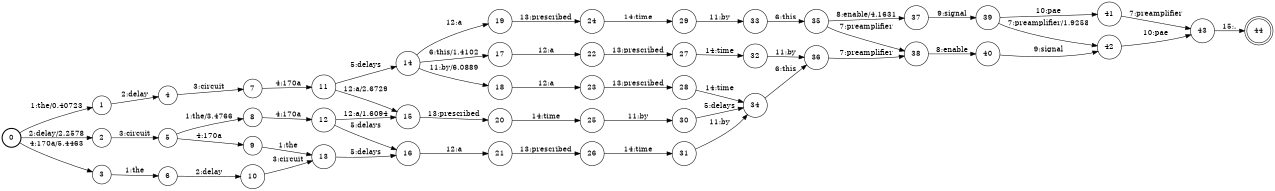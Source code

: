 digraph FST {
rankdir = LR;
size = "8.5,11";
label = "";
center = 1;
orientation = Portrait;
ranksep = "0.4";
nodesep = "0.25";
0 [label = "0", shape = circle, style = bold, fontsize = 14]
	0 -> 1 [label = "1:the/0.40723", fontsize = 14];
	0 -> 2 [label = "2:delay/2.2578", fontsize = 14];
	0 -> 3 [label = "4:170a/5.4463", fontsize = 14];
1 [label = "1", shape = circle, style = solid, fontsize = 14]
	1 -> 4 [label = "2:delay", fontsize = 14];
2 [label = "2", shape = circle, style = solid, fontsize = 14]
	2 -> 5 [label = "3:circuit", fontsize = 14];
3 [label = "3", shape = circle, style = solid, fontsize = 14]
	3 -> 6 [label = "1:the", fontsize = 14];
4 [label = "4", shape = circle, style = solid, fontsize = 14]
	4 -> 7 [label = "3:circuit", fontsize = 14];
5 [label = "5", shape = circle, style = solid, fontsize = 14]
	5 -> 8 [label = "1:the/3.4766", fontsize = 14];
	5 -> 9 [label = "4:170a", fontsize = 14];
6 [label = "6", shape = circle, style = solid, fontsize = 14]
	6 -> 10 [label = "2:delay", fontsize = 14];
7 [label = "7", shape = circle, style = solid, fontsize = 14]
	7 -> 11 [label = "4:170a", fontsize = 14];
8 [label = "8", shape = circle, style = solid, fontsize = 14]
	8 -> 12 [label = "4:170a", fontsize = 14];
9 [label = "9", shape = circle, style = solid, fontsize = 14]
	9 -> 13 [label = "1:the", fontsize = 14];
10 [label = "10", shape = circle, style = solid, fontsize = 14]
	10 -> 13 [label = "3:circuit", fontsize = 14];
11 [label = "11", shape = circle, style = solid, fontsize = 14]
	11 -> 14 [label = "5:delays", fontsize = 14];
	11 -> 15 [label = "12:a/2.6729", fontsize = 14];
12 [label = "12", shape = circle, style = solid, fontsize = 14]
	12 -> 16 [label = "5:delays", fontsize = 14];
	12 -> 15 [label = "12:a/1.6094", fontsize = 14];
13 [label = "13", shape = circle, style = solid, fontsize = 14]
	13 -> 16 [label = "5:delays", fontsize = 14];
14 [label = "14", shape = circle, style = solid, fontsize = 14]
	14 -> 17 [label = "6:this/1.4102", fontsize = 14];
	14 -> 18 [label = "11:by/6.0889", fontsize = 14];
	14 -> 19 [label = "12:a", fontsize = 14];
15 [label = "15", shape = circle, style = solid, fontsize = 14]
	15 -> 20 [label = "13:prescribed", fontsize = 14];
16 [label = "16", shape = circle, style = solid, fontsize = 14]
	16 -> 21 [label = "12:a", fontsize = 14];
17 [label = "17", shape = circle, style = solid, fontsize = 14]
	17 -> 22 [label = "12:a", fontsize = 14];
18 [label = "18", shape = circle, style = solid, fontsize = 14]
	18 -> 23 [label = "12:a", fontsize = 14];
19 [label = "19", shape = circle, style = solid, fontsize = 14]
	19 -> 24 [label = "13:prescribed", fontsize = 14];
20 [label = "20", shape = circle, style = solid, fontsize = 14]
	20 -> 25 [label = "14:time", fontsize = 14];
21 [label = "21", shape = circle, style = solid, fontsize = 14]
	21 -> 26 [label = "13:prescribed", fontsize = 14];
22 [label = "22", shape = circle, style = solid, fontsize = 14]
	22 -> 27 [label = "13:prescribed", fontsize = 14];
23 [label = "23", shape = circle, style = solid, fontsize = 14]
	23 -> 28 [label = "13:prescribed", fontsize = 14];
24 [label = "24", shape = circle, style = solid, fontsize = 14]
	24 -> 29 [label = "14:time", fontsize = 14];
25 [label = "25", shape = circle, style = solid, fontsize = 14]
	25 -> 30 [label = "11:by", fontsize = 14];
26 [label = "26", shape = circle, style = solid, fontsize = 14]
	26 -> 31 [label = "14:time", fontsize = 14];
27 [label = "27", shape = circle, style = solid, fontsize = 14]
	27 -> 32 [label = "14:time", fontsize = 14];
28 [label = "28", shape = circle, style = solid, fontsize = 14]
	28 -> 34 [label = "14:time", fontsize = 14];
29 [label = "29", shape = circle, style = solid, fontsize = 14]
	29 -> 33 [label = "11:by", fontsize = 14];
30 [label = "30", shape = circle, style = solid, fontsize = 14]
	30 -> 34 [label = "5:delays", fontsize = 14];
31 [label = "31", shape = circle, style = solid, fontsize = 14]
	31 -> 34 [label = "11:by", fontsize = 14];
32 [label = "32", shape = circle, style = solid, fontsize = 14]
	32 -> 36 [label = "11:by", fontsize = 14];
33 [label = "33", shape = circle, style = solid, fontsize = 14]
	33 -> 35 [label = "6:this", fontsize = 14];
34 [label = "34", shape = circle, style = solid, fontsize = 14]
	34 -> 36 [label = "6:this", fontsize = 14];
35 [label = "35", shape = circle, style = solid, fontsize = 14]
	35 -> 38 [label = "7:preamplifier", fontsize = 14];
	35 -> 37 [label = "8:enable/4.1631", fontsize = 14];
36 [label = "36", shape = circle, style = solid, fontsize = 14]
	36 -> 38 [label = "7:preamplifier", fontsize = 14];
37 [label = "37", shape = circle, style = solid, fontsize = 14]
	37 -> 39 [label = "9:signal", fontsize = 14];
38 [label = "38", shape = circle, style = solid, fontsize = 14]
	38 -> 40 [label = "8:enable", fontsize = 14];
39 [label = "39", shape = circle, style = solid, fontsize = 14]
	39 -> 42 [label = "7:preamplifier/1.9258", fontsize = 14];
	39 -> 41 [label = "10:pae", fontsize = 14];
40 [label = "40", shape = circle, style = solid, fontsize = 14]
	40 -> 42 [label = "9:signal", fontsize = 14];
41 [label = "41", shape = circle, style = solid, fontsize = 14]
	41 -> 43 [label = "7:preamplifier", fontsize = 14];
42 [label = "42", shape = circle, style = solid, fontsize = 14]
	42 -> 43 [label = "10:pae", fontsize = 14];
43 [label = "43", shape = circle, style = solid, fontsize = 14]
	43 -> 44 [label = "15:.", fontsize = 14];
44 [label = "44", shape = doublecircle, style = solid, fontsize = 14]
}
